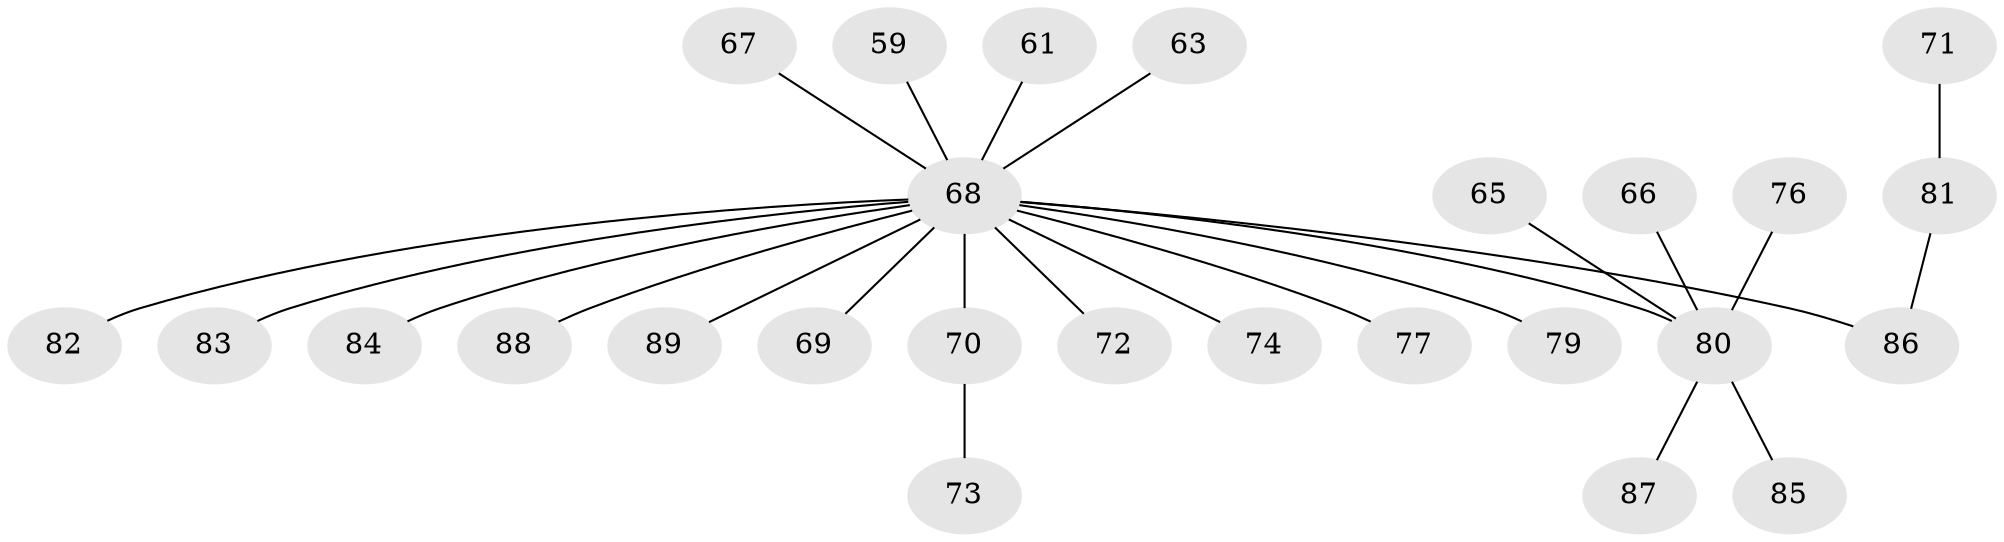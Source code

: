 // original degree distribution, {4: 0.0449438202247191, 5: 0.033707865168539325, 3: 0.1797752808988764, 9: 0.011235955056179775, 1: 0.47191011235955055, 2: 0.25842696629213485}
// Generated by graph-tools (version 1.1) at 2025/55/03/04/25 21:55:56]
// undirected, 26 vertices, 25 edges
graph export_dot {
graph [start="1"]
  node [color=gray90,style=filled];
  59;
  61;
  63;
  65;
  66;
  67;
  68 [super="+25+27+30+32+35+37+46+38+42+39+60+36+47+49+54+56"];
  69 [super="+43"];
  70;
  71;
  72 [super="+55+57"];
  73;
  74 [super="+34"];
  76;
  77;
  79;
  80 [super="+45+64+52+44+29+40+48+50+53+62+75"];
  81 [super="+58"];
  82 [super="+31+51"];
  83;
  84;
  85;
  86 [super="+78"];
  87;
  88;
  89;
  59 -- 68;
  61 -- 68;
  63 -- 68;
  65 -- 80;
  66 -- 80;
  67 -- 68;
  68 -- 88;
  68 -- 77;
  68 -- 82;
  68 -- 84;
  68 -- 86;
  68 -- 80;
  68 -- 74;
  68 -- 79;
  68 -- 70;
  68 -- 72;
  68 -- 83;
  68 -- 89;
  68 -- 69;
  70 -- 73;
  71 -- 81;
  76 -- 80;
  80 -- 87;
  80 -- 85;
  81 -- 86;
}
